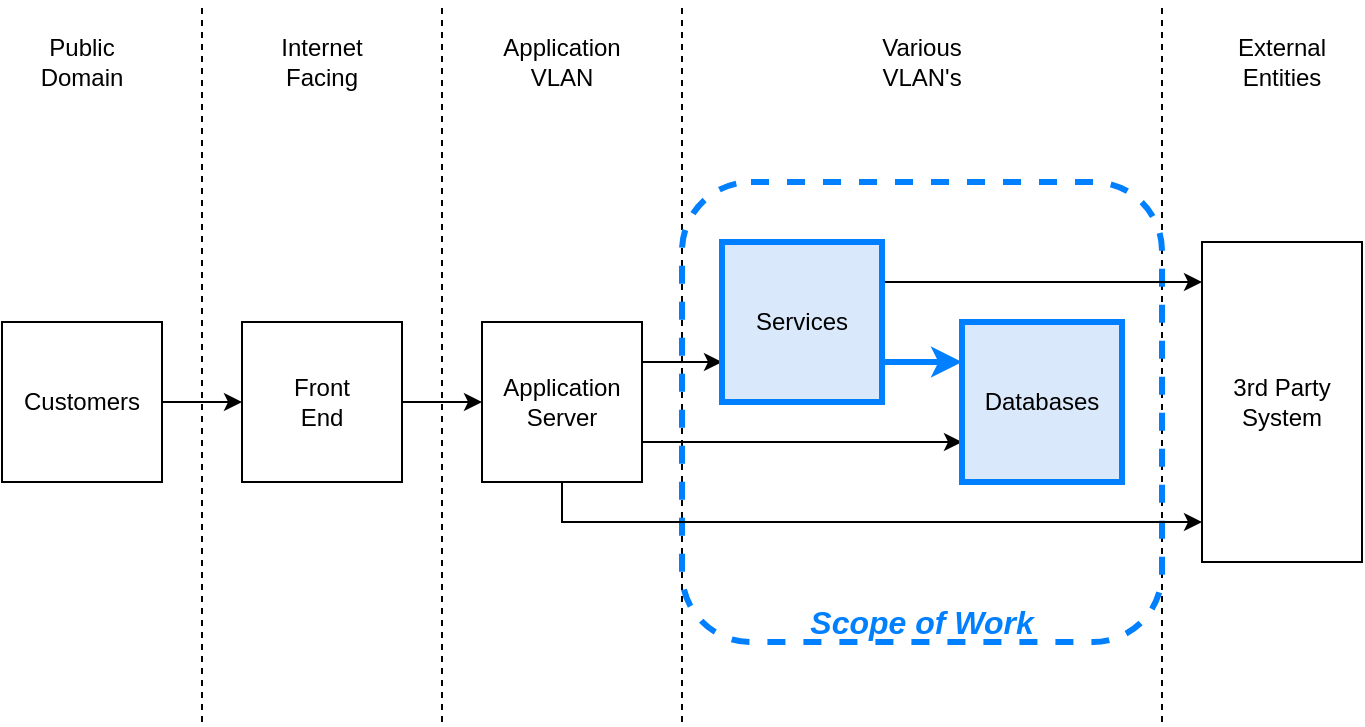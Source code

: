 <mxfile version="13.0.3" type="device"><diagram id="1wjHZuej-x8D_UhAYuK5" name="Page-1"><mxGraphModel dx="946" dy="680" grid="1" gridSize="10" guides="1" tooltips="1" connect="1" arrows="1" fold="1" page="1" pageScale="1" pageWidth="827" pageHeight="1169" math="0" shadow="0"><root><mxCell id="0"/><mxCell id="1" parent="0"/><mxCell id="W0Z9VCHESlZZwWN4HA4r-24" value="" style="endArrow=none;dashed=1;html=1;strokeColor=#000000;strokeWidth=1;fontSize=12;fontColor=#000000;" edge="1" parent="1"><mxGeometry width="50" height="50" relative="1" as="geometry"><mxPoint x="580" y="360" as="sourcePoint"/><mxPoint x="580" as="targetPoint"/></mxGeometry></mxCell><mxCell id="W0Z9VCHESlZZwWN4HA4r-23" value="" style="endArrow=none;dashed=1;html=1;strokeColor=#000000;strokeWidth=1;fontSize=12;fontColor=#000000;" edge="1" parent="1"><mxGeometry width="50" height="50" relative="1" as="geometry"><mxPoint x="340" y="360" as="sourcePoint"/><mxPoint x="340" as="targetPoint"/></mxGeometry></mxCell><mxCell id="W0Z9VCHESlZZwWN4HA4r-15" value="" style="rounded=1;whiteSpace=wrap;html=1;strokeColor=#007FFF;strokeWidth=3;fillColor=none;dashed=1;" vertex="1" parent="1"><mxGeometry x="340" y="90" width="240" height="230" as="geometry"/></mxCell><mxCell id="W0Z9VCHESlZZwWN4HA4r-5" style="edgeStyle=orthogonalEdgeStyle;rounded=0;orthogonalLoop=1;jettySize=auto;html=1;entryX=0;entryY=0.5;entryDx=0;entryDy=0;" edge="1" parent="1" source="W0Z9VCHESlZZwWN4HA4r-1" target="W0Z9VCHESlZZwWN4HA4r-2"><mxGeometry relative="1" as="geometry"/></mxCell><mxCell id="W0Z9VCHESlZZwWN4HA4r-1" value="Front&lt;br&gt;End" style="rounded=0;whiteSpace=wrap;html=1;" vertex="1" parent="1"><mxGeometry x="120" y="160" width="80" height="80" as="geometry"/></mxCell><mxCell id="W0Z9VCHESlZZwWN4HA4r-6" style="edgeStyle=orthogonalEdgeStyle;rounded=0;orthogonalLoop=1;jettySize=auto;html=1;entryX=0;entryY=0.75;entryDx=0;entryDy=0;" edge="1" parent="1" source="W0Z9VCHESlZZwWN4HA4r-2" target="W0Z9VCHESlZZwWN4HA4r-3"><mxGeometry relative="1" as="geometry"><Array as="points"><mxPoint x="330" y="180"/><mxPoint x="330" y="180"/></Array></mxGeometry></mxCell><mxCell id="W0Z9VCHESlZZwWN4HA4r-7" style="edgeStyle=orthogonalEdgeStyle;rounded=0;orthogonalLoop=1;jettySize=auto;html=1;entryX=0;entryY=0.75;entryDx=0;entryDy=0;" edge="1" parent="1" source="W0Z9VCHESlZZwWN4HA4r-2" target="W0Z9VCHESlZZwWN4HA4r-4"><mxGeometry relative="1" as="geometry"><Array as="points"><mxPoint x="360" y="220"/><mxPoint x="360" y="220"/></Array></mxGeometry></mxCell><mxCell id="W0Z9VCHESlZZwWN4HA4r-10" style="edgeStyle=orthogonalEdgeStyle;rounded=0;orthogonalLoop=1;jettySize=auto;html=1;entryX=0;entryY=0.875;entryDx=0;entryDy=0;entryPerimeter=0;" edge="1" parent="1" source="W0Z9VCHESlZZwWN4HA4r-2" target="W0Z9VCHESlZZwWN4HA4r-9"><mxGeometry relative="1" as="geometry"><Array as="points"><mxPoint x="280" y="260"/></Array></mxGeometry></mxCell><mxCell id="W0Z9VCHESlZZwWN4HA4r-2" value="Application&lt;br&gt;Server" style="rounded=0;whiteSpace=wrap;html=1;" vertex="1" parent="1"><mxGeometry x="240" y="160" width="80" height="80" as="geometry"/></mxCell><mxCell id="W0Z9VCHESlZZwWN4HA4r-8" style="edgeStyle=orthogonalEdgeStyle;rounded=0;orthogonalLoop=1;jettySize=auto;html=1;entryX=0;entryY=0.25;entryDx=0;entryDy=0;strokeWidth=3;strokeColor=#007FFF;" edge="1" parent="1" source="W0Z9VCHESlZZwWN4HA4r-3" target="W0Z9VCHESlZZwWN4HA4r-4"><mxGeometry relative="1" as="geometry"><Array as="points"><mxPoint x="450" y="180"/><mxPoint x="450" y="180"/></Array></mxGeometry></mxCell><mxCell id="W0Z9VCHESlZZwWN4HA4r-11" style="edgeStyle=orthogonalEdgeStyle;rounded=0;orthogonalLoop=1;jettySize=auto;html=1;entryX=0;entryY=0.125;entryDx=0;entryDy=0;entryPerimeter=0;" edge="1" parent="1" source="W0Z9VCHESlZZwWN4HA4r-3" target="W0Z9VCHESlZZwWN4HA4r-9"><mxGeometry relative="1" as="geometry"><Array as="points"><mxPoint x="480" y="140"/><mxPoint x="480" y="140"/></Array></mxGeometry></mxCell><mxCell id="W0Z9VCHESlZZwWN4HA4r-3" value="Services" style="rounded=0;whiteSpace=wrap;html=1;fillColor=#dae8fc;strokeColor=#007FFF;strokeWidth=3;" vertex="1" parent="1"><mxGeometry x="360" y="120" width="80" height="80" as="geometry"/></mxCell><mxCell id="W0Z9VCHESlZZwWN4HA4r-4" value="Databases" style="rounded=0;whiteSpace=wrap;html=1;fillColor=#dae8fc;strokeColor=#007FFF;strokeWidth=3;" vertex="1" parent="1"><mxGeometry x="480" y="160" width="80" height="80" as="geometry"/></mxCell><mxCell id="W0Z9VCHESlZZwWN4HA4r-9" value="3rd Party&lt;br&gt;System" style="rounded=0;whiteSpace=wrap;html=1;" vertex="1" parent="1"><mxGeometry x="600" y="120" width="80" height="160" as="geometry"/></mxCell><mxCell id="W0Z9VCHESlZZwWN4HA4r-13" style="edgeStyle=orthogonalEdgeStyle;rounded=0;orthogonalLoop=1;jettySize=auto;html=1;entryX=0;entryY=0.5;entryDx=0;entryDy=0;" edge="1" parent="1" source="W0Z9VCHESlZZwWN4HA4r-12" target="W0Z9VCHESlZZwWN4HA4r-1"><mxGeometry relative="1" as="geometry"/></mxCell><mxCell id="W0Z9VCHESlZZwWN4HA4r-12" value="Customers" style="rounded=0;whiteSpace=wrap;html=1;" vertex="1" parent="1"><mxGeometry y="160" width="80" height="80" as="geometry"/></mxCell><mxCell id="W0Z9VCHESlZZwWN4HA4r-14" value="Scope of Work" style="text;html=1;strokeColor=none;fillColor=none;align=center;verticalAlign=middle;whiteSpace=wrap;rounded=0;fontColor=#007FFF;fontStyle=3;fontSize=16;" vertex="1" parent="1"><mxGeometry x="390" y="300" width="140" height="20" as="geometry"/></mxCell><mxCell id="W0Z9VCHESlZZwWN4HA4r-16" value="Internet Facing" style="text;html=1;strokeColor=none;fillColor=none;align=center;verticalAlign=middle;whiteSpace=wrap;rounded=0;dashed=1;fontSize=12;fontColor=#000000;" vertex="1" parent="1"><mxGeometry x="140" y="20" width="40" height="20" as="geometry"/></mxCell><mxCell id="W0Z9VCHESlZZwWN4HA4r-17" value="Public Domain" style="text;html=1;strokeColor=none;fillColor=none;align=center;verticalAlign=middle;whiteSpace=wrap;rounded=0;dashed=1;fontSize=12;fontColor=#000000;" vertex="1" parent="1"><mxGeometry x="20" y="20" width="40" height="20" as="geometry"/></mxCell><mxCell id="W0Z9VCHESlZZwWN4HA4r-18" value="Application VLAN" style="text;html=1;strokeColor=none;fillColor=none;align=center;verticalAlign=middle;whiteSpace=wrap;rounded=0;dashed=1;fontSize=12;fontColor=#000000;" vertex="1" parent="1"><mxGeometry x="260" y="20" width="40" height="20" as="geometry"/></mxCell><mxCell id="W0Z9VCHESlZZwWN4HA4r-19" value="Various&lt;br&gt;VLAN's" style="text;html=1;strokeColor=none;fillColor=none;align=center;verticalAlign=middle;whiteSpace=wrap;rounded=0;dashed=1;fontSize=12;fontColor=#000000;" vertex="1" parent="1"><mxGeometry x="440" y="20" width="40" height="20" as="geometry"/></mxCell><mxCell id="W0Z9VCHESlZZwWN4HA4r-20" value="External Entities" style="text;html=1;strokeColor=none;fillColor=none;align=center;verticalAlign=middle;whiteSpace=wrap;rounded=0;dashed=1;fontSize=12;fontColor=#000000;" vertex="1" parent="1"><mxGeometry x="620" y="20" width="40" height="20" as="geometry"/></mxCell><mxCell id="W0Z9VCHESlZZwWN4HA4r-21" value="" style="endArrow=none;dashed=1;html=1;strokeColor=#000000;strokeWidth=1;fontSize=12;fontColor=#000000;" edge="1" parent="1"><mxGeometry width="50" height="50" relative="1" as="geometry"><mxPoint x="100" y="360" as="sourcePoint"/><mxPoint x="100" as="targetPoint"/></mxGeometry></mxCell><mxCell id="W0Z9VCHESlZZwWN4HA4r-22" value="" style="endArrow=none;dashed=1;html=1;strokeColor=#000000;strokeWidth=1;fontSize=12;fontColor=#000000;" edge="1" parent="1"><mxGeometry width="50" height="50" relative="1" as="geometry"><mxPoint x="220" y="360" as="sourcePoint"/><mxPoint x="220" as="targetPoint"/></mxGeometry></mxCell></root></mxGraphModel></diagram></mxfile>